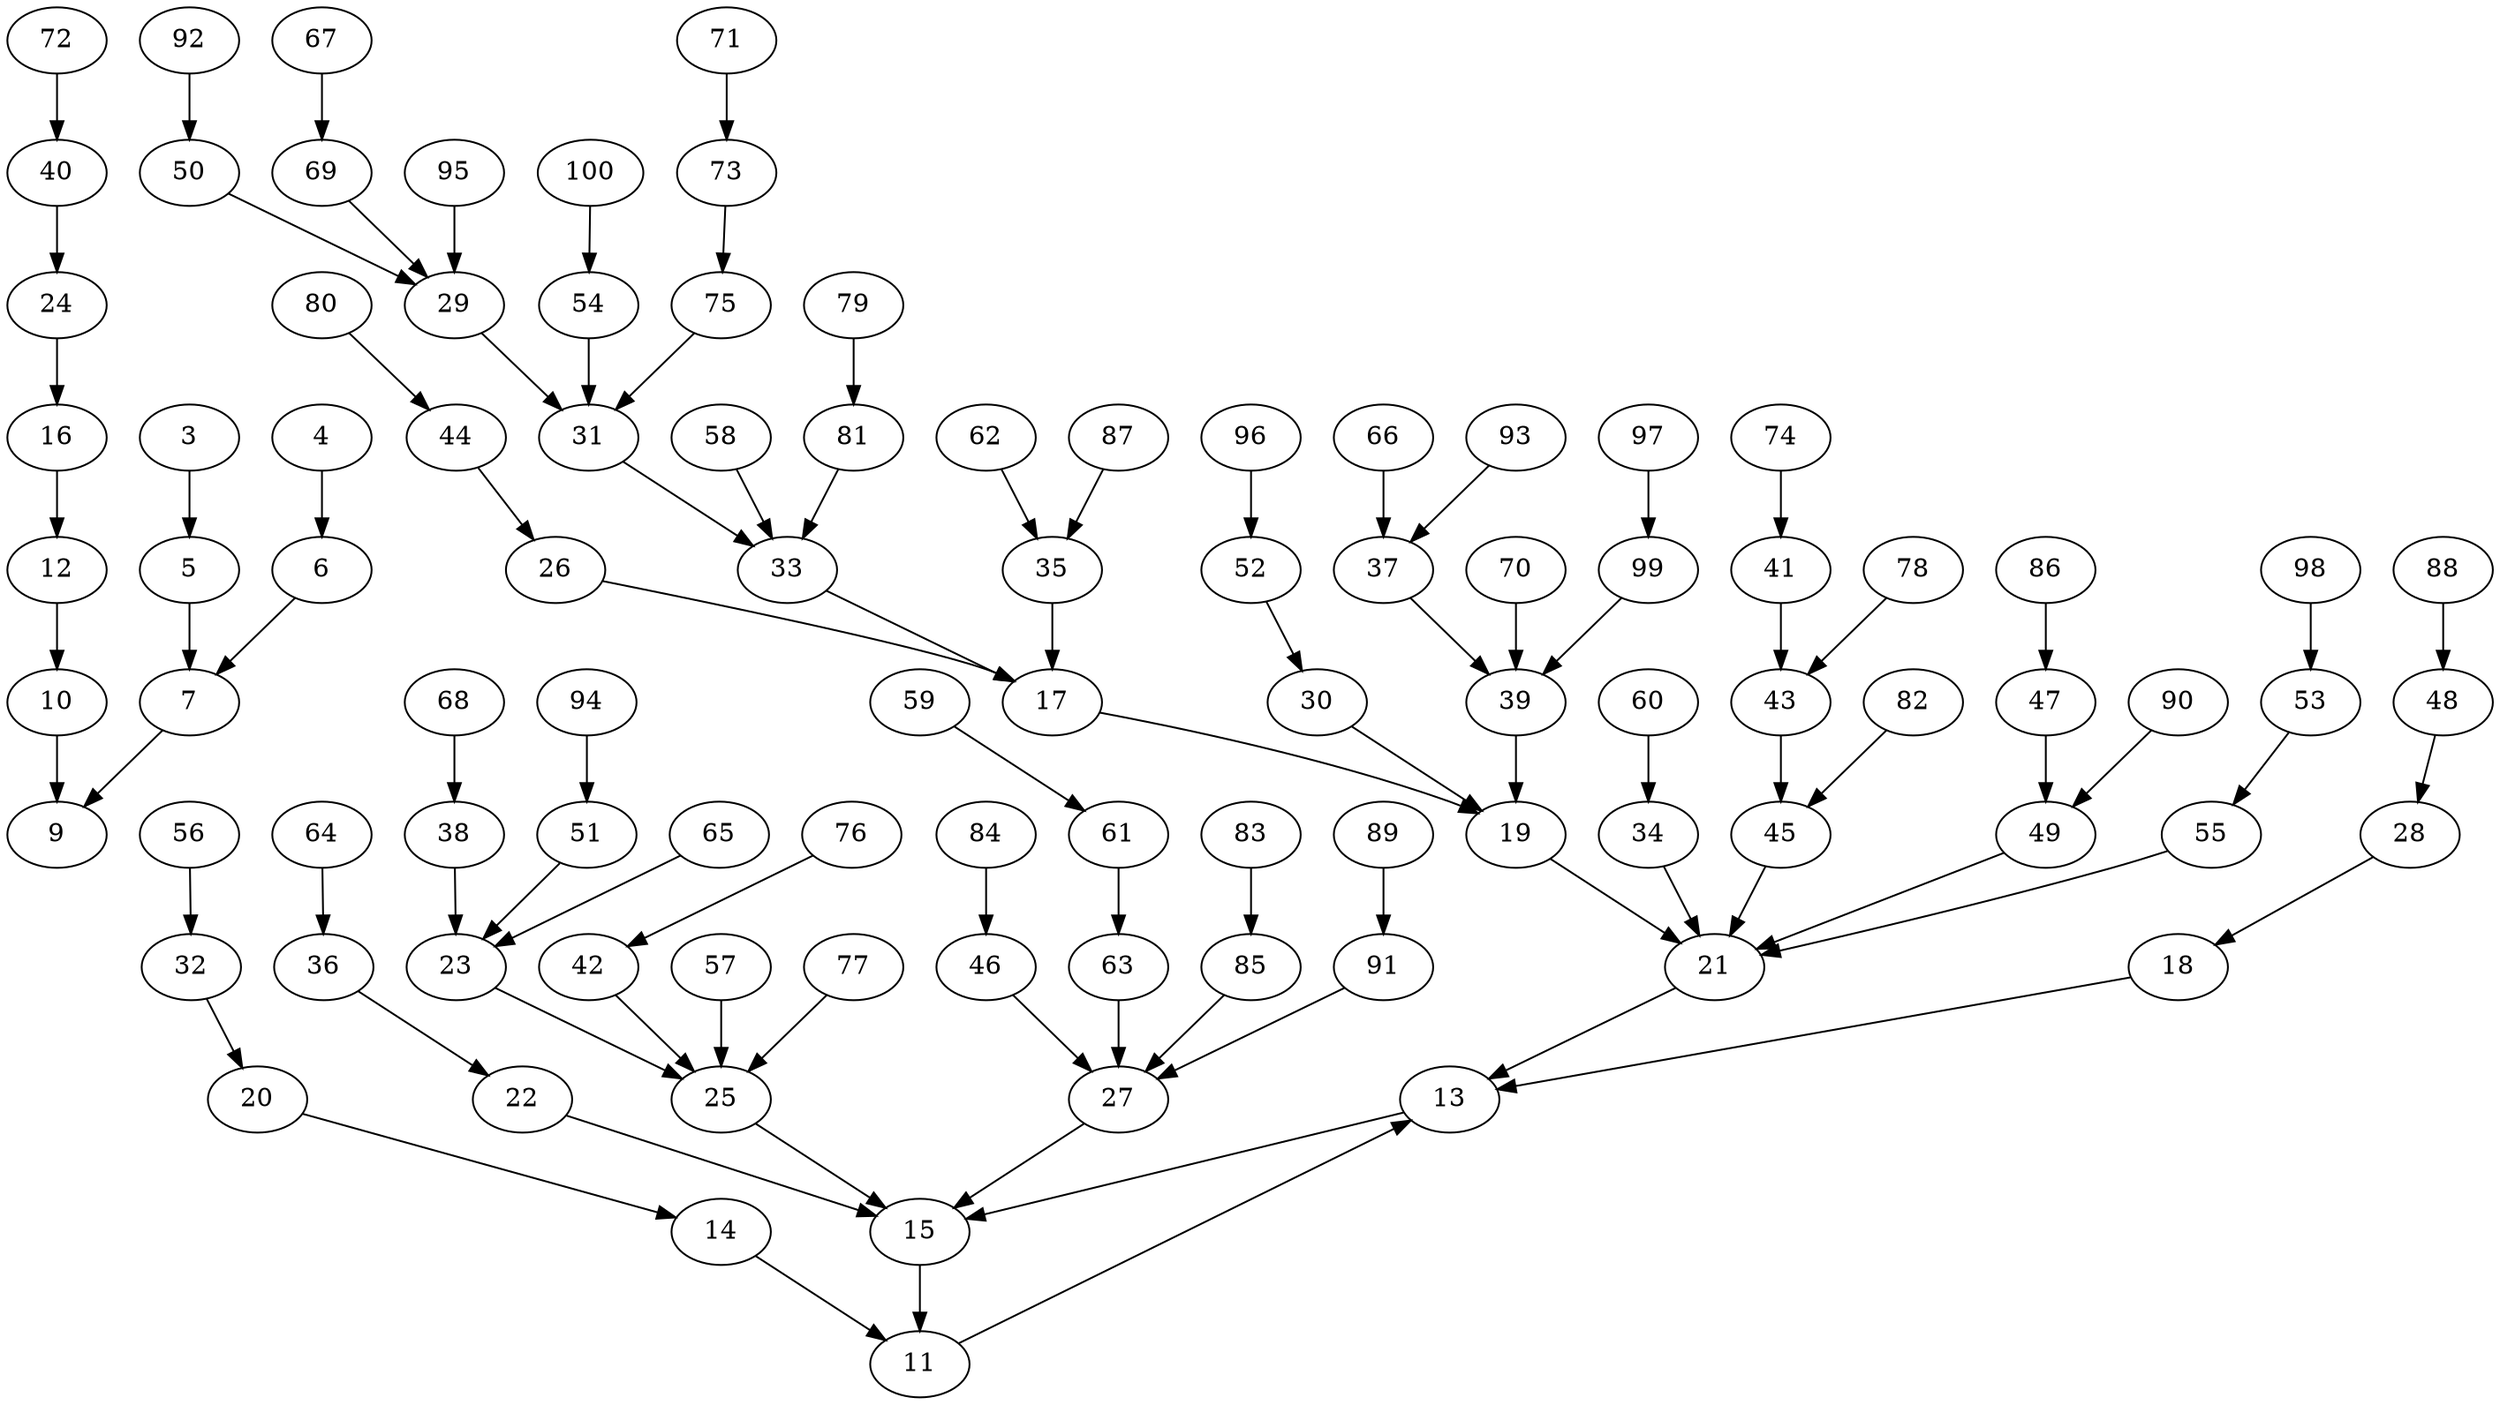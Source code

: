 digraph G {
7 -> 9;
5 -> 7;
3 -> 5;
6 -> 7;
4 -> 6;
10 -> 9;
13 -> 15;
11 -> 13;
12 -> 10;
15 -> 11;
14 -> 11;
16 -> 12;
21 -> 13;
19 -> 21;
17 -> 19;
18 -> 13;
20 -> 14;
22 -> 15;
25 -> 15;
23 -> 25;
24 -> 16;
26 -> 17;
27 -> 15;
28 -> 18;
33 -> 17;
31 -> 33;
29 -> 31;
30 -> 19;
32 -> 20;
34 -> 21;
35 -> 17;
36 -> 22;
39 -> 19;
37 -> 39;
38 -> 23;
40 -> 24;
45 -> 21;
43 -> 45;
41 -> 43;
42 -> 25;
44 -> 26;
46 -> 27;
49 -> 21;
47 -> 49;
48 -> 28;
50 -> 29;
51 -> 23;
52 -> 30;
55 -> 21;
53 -> 55;
54 -> 31;
56 -> 32;
57 -> 25;
58 -> 33;
63 -> 27;
61 -> 63;
59 -> 61;
60 -> 34;
62 -> 35;
64 -> 36;
65 -> 23;
66 -> 37;
69 -> 29;
67 -> 69;
68 -> 38;
70 -> 39;
75 -> 31;
73 -> 75;
71 -> 73;
72 -> 40;
74 -> 41;
76 -> 42;
77 -> 25;
78 -> 43;
81 -> 33;
79 -> 81;
80 -> 44;
82 -> 45;
85 -> 27;
83 -> 85;
84 -> 46;
86 -> 47;
87 -> 35;
88 -> 48;
91 -> 27;
89 -> 91;
90 -> 49;
92 -> 50;
93 -> 37;
94 -> 51;
95 -> 29;
96 -> 52;
99 -> 39;
97 -> 99;
98 -> 53;
100 -> 54;
}

